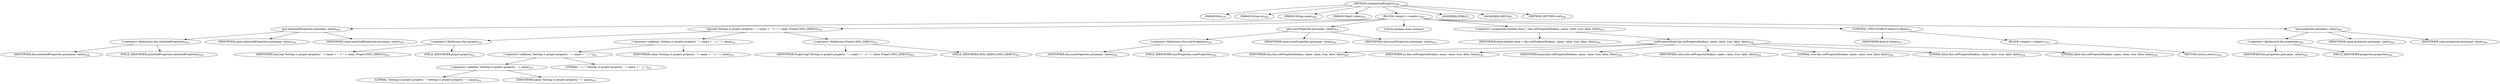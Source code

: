 digraph "setInheritedProperty" {  
"619" [label = <(METHOD,setInheritedProperty)<SUB>428</SUB>> ]
"31" [label = <(PARAM,this)<SUB>428</SUB>> ]
"620" [label = <(PARAM,String ns)<SUB>428</SUB>> ]
"621" [label = <(PARAM,String name)<SUB>428</SUB>> ]
"622" [label = <(PARAM,Object value)<SUB>429</SUB>> ]
"623" [label = <(BLOCK,&lt;empty&gt;,&lt;empty&gt;)<SUB>429</SUB>> ]
"624" [label = <(put,inheritedProperties.put(name, value))<SUB>430</SUB>> ]
"625" [label = <(&lt;operator&gt;.fieldAccess,this.inheritedProperties)<SUB>430</SUB>> ]
"626" [label = <(IDENTIFIER,this,inheritedProperties.put(name, value))<SUB>430</SUB>> ]
"627" [label = <(FIELD_IDENTIFIER,inheritedProperties,inheritedProperties)<SUB>430</SUB>> ]
"628" [label = <(IDENTIFIER,name,inheritedProperties.put(name, value))<SUB>430</SUB>> ]
"629" [label = <(IDENTIFIER,value,inheritedProperties.put(name, value))<SUB>430</SUB>> ]
"630" [label = <(log,log(&quot;Setting ro project property: &quot; + name + &quot; -&gt; &quot; + value, Project.MSG_DEBUG))<SUB>432</SUB>> ]
"631" [label = <(&lt;operator&gt;.fieldAccess,this.project)<SUB>432</SUB>> ]
"632" [label = <(IDENTIFIER,this,log(&quot;Setting ro project property: &quot; + name + &quot; -&gt; &quot; + value, Project.MSG_DEBUG))<SUB>432</SUB>> ]
"633" [label = <(FIELD_IDENTIFIER,project,project)<SUB>432</SUB>> ]
"634" [label = <(&lt;operator&gt;.addition,&quot;Setting ro project property: &quot; + name + &quot; -&gt; &quot; + value)<SUB>432</SUB>> ]
"635" [label = <(&lt;operator&gt;.addition,&quot;Setting ro project property: &quot; + name + &quot; -&gt; &quot;)<SUB>432</SUB>> ]
"636" [label = <(&lt;operator&gt;.addition,&quot;Setting ro project property: &quot; + name)<SUB>432</SUB>> ]
"637" [label = <(LITERAL,&quot;Setting ro project property: &quot;,&quot;Setting ro project property: &quot; + name)<SUB>432</SUB>> ]
"638" [label = <(IDENTIFIER,name,&quot;Setting ro project property: &quot; + name)<SUB>432</SUB>> ]
"639" [label = <(LITERAL,&quot; -&gt; &quot;,&quot;Setting ro project property: &quot; + name + &quot; -&gt; &quot;)<SUB>432</SUB>> ]
"640" [label = <(IDENTIFIER,value,&quot;Setting ro project property: &quot; + name + &quot; -&gt; &quot; + value)<SUB>433</SUB>> ]
"641" [label = <(&lt;operator&gt;.fieldAccess,Project.MSG_DEBUG)<SUB>433</SUB>> ]
"642" [label = <(IDENTIFIER,Project,log(&quot;Setting ro project property: &quot; + name + &quot; -&gt; &quot; + value, Project.MSG_DEBUG))<SUB>433</SUB>> ]
"643" [label = <(FIELD_IDENTIFIER,MSG_DEBUG,MSG_DEBUG)<SUB>433</SUB>> ]
"644" [label = <(put,userProperties.put(name, value))<SUB>434</SUB>> ]
"645" [label = <(&lt;operator&gt;.fieldAccess,this.userProperties)<SUB>434</SUB>> ]
"646" [label = <(IDENTIFIER,this,userProperties.put(name, value))<SUB>434</SUB>> ]
"647" [label = <(FIELD_IDENTIFIER,userProperties,userProperties)<SUB>434</SUB>> ]
"648" [label = <(IDENTIFIER,name,userProperties.put(name, value))<SUB>434</SUB>> ]
"649" [label = <(IDENTIFIER,value,userProperties.put(name, value))<SUB>434</SUB>> ]
"650" [label = <(LOCAL,boolean done: boolean)> ]
"651" [label = <(&lt;operator&gt;.assignment,boolean done = this.setPropertyHook(ns, name, value, true, false, false))<SUB>436</SUB>> ]
"652" [label = <(IDENTIFIER,done,boolean done = this.setPropertyHook(ns, name, value, true, false, false))<SUB>436</SUB>> ]
"653" [label = <(setPropertyHook,this.setPropertyHook(ns, name, value, true, false, false))<SUB>436</SUB>> ]
"30" [label = <(IDENTIFIER,this,this.setPropertyHook(ns, name, value, true, false, false))<SUB>436</SUB>> ]
"654" [label = <(IDENTIFIER,ns,this.setPropertyHook(ns, name, value, true, false, false))<SUB>436</SUB>> ]
"655" [label = <(IDENTIFIER,name,this.setPropertyHook(ns, name, value, true, false, false))<SUB>436</SUB>> ]
"656" [label = <(IDENTIFIER,value,this.setPropertyHook(ns, name, value, true, false, false))<SUB>436</SUB>> ]
"657" [label = <(LITERAL,true,this.setPropertyHook(ns, name, value, true, false, false))<SUB>436</SUB>> ]
"658" [label = <(LITERAL,false,this.setPropertyHook(ns, name, value, true, false, false))<SUB>436</SUB>> ]
"659" [label = <(LITERAL,false,this.setPropertyHook(ns, name, value, true, false, false))<SUB>436</SUB>> ]
"660" [label = <(CONTROL_STRUCTURE,if (done),if (done))<SUB>437</SUB>> ]
"661" [label = <(IDENTIFIER,done,if (done))<SUB>437</SUB>> ]
"662" [label = <(BLOCK,&lt;empty&gt;,&lt;empty&gt;)<SUB>437</SUB>> ]
"663" [label = <(RETURN,return;,return;)<SUB>438</SUB>> ]
"664" [label = <(put,properties.put(name, value))<SUB>440</SUB>> ]
"665" [label = <(&lt;operator&gt;.fieldAccess,this.properties)<SUB>440</SUB>> ]
"666" [label = <(IDENTIFIER,this,properties.put(name, value))<SUB>440</SUB>> ]
"667" [label = <(FIELD_IDENTIFIER,properties,properties)<SUB>440</SUB>> ]
"668" [label = <(IDENTIFIER,name,properties.put(name, value))<SUB>440</SUB>> ]
"669" [label = <(IDENTIFIER,value,properties.put(name, value))<SUB>440</SUB>> ]
"670" [label = <(MODIFIER,PUBLIC)> ]
"671" [label = <(MODIFIER,VIRTUAL)> ]
"672" [label = <(METHOD_RETURN,void)<SUB>428</SUB>> ]
  "619" -> "31" 
  "619" -> "620" 
  "619" -> "621" 
  "619" -> "622" 
  "619" -> "623" 
  "619" -> "670" 
  "619" -> "671" 
  "619" -> "672" 
  "623" -> "624" 
  "623" -> "630" 
  "623" -> "644" 
  "623" -> "650" 
  "623" -> "651" 
  "623" -> "660" 
  "623" -> "664" 
  "624" -> "625" 
  "624" -> "628" 
  "624" -> "629" 
  "625" -> "626" 
  "625" -> "627" 
  "630" -> "631" 
  "630" -> "634" 
  "630" -> "641" 
  "631" -> "632" 
  "631" -> "633" 
  "634" -> "635" 
  "634" -> "640" 
  "635" -> "636" 
  "635" -> "639" 
  "636" -> "637" 
  "636" -> "638" 
  "641" -> "642" 
  "641" -> "643" 
  "644" -> "645" 
  "644" -> "648" 
  "644" -> "649" 
  "645" -> "646" 
  "645" -> "647" 
  "651" -> "652" 
  "651" -> "653" 
  "653" -> "30" 
  "653" -> "654" 
  "653" -> "655" 
  "653" -> "656" 
  "653" -> "657" 
  "653" -> "658" 
  "653" -> "659" 
  "660" -> "661" 
  "660" -> "662" 
  "662" -> "663" 
  "664" -> "665" 
  "664" -> "668" 
  "664" -> "669" 
  "665" -> "666" 
  "665" -> "667" 
}
